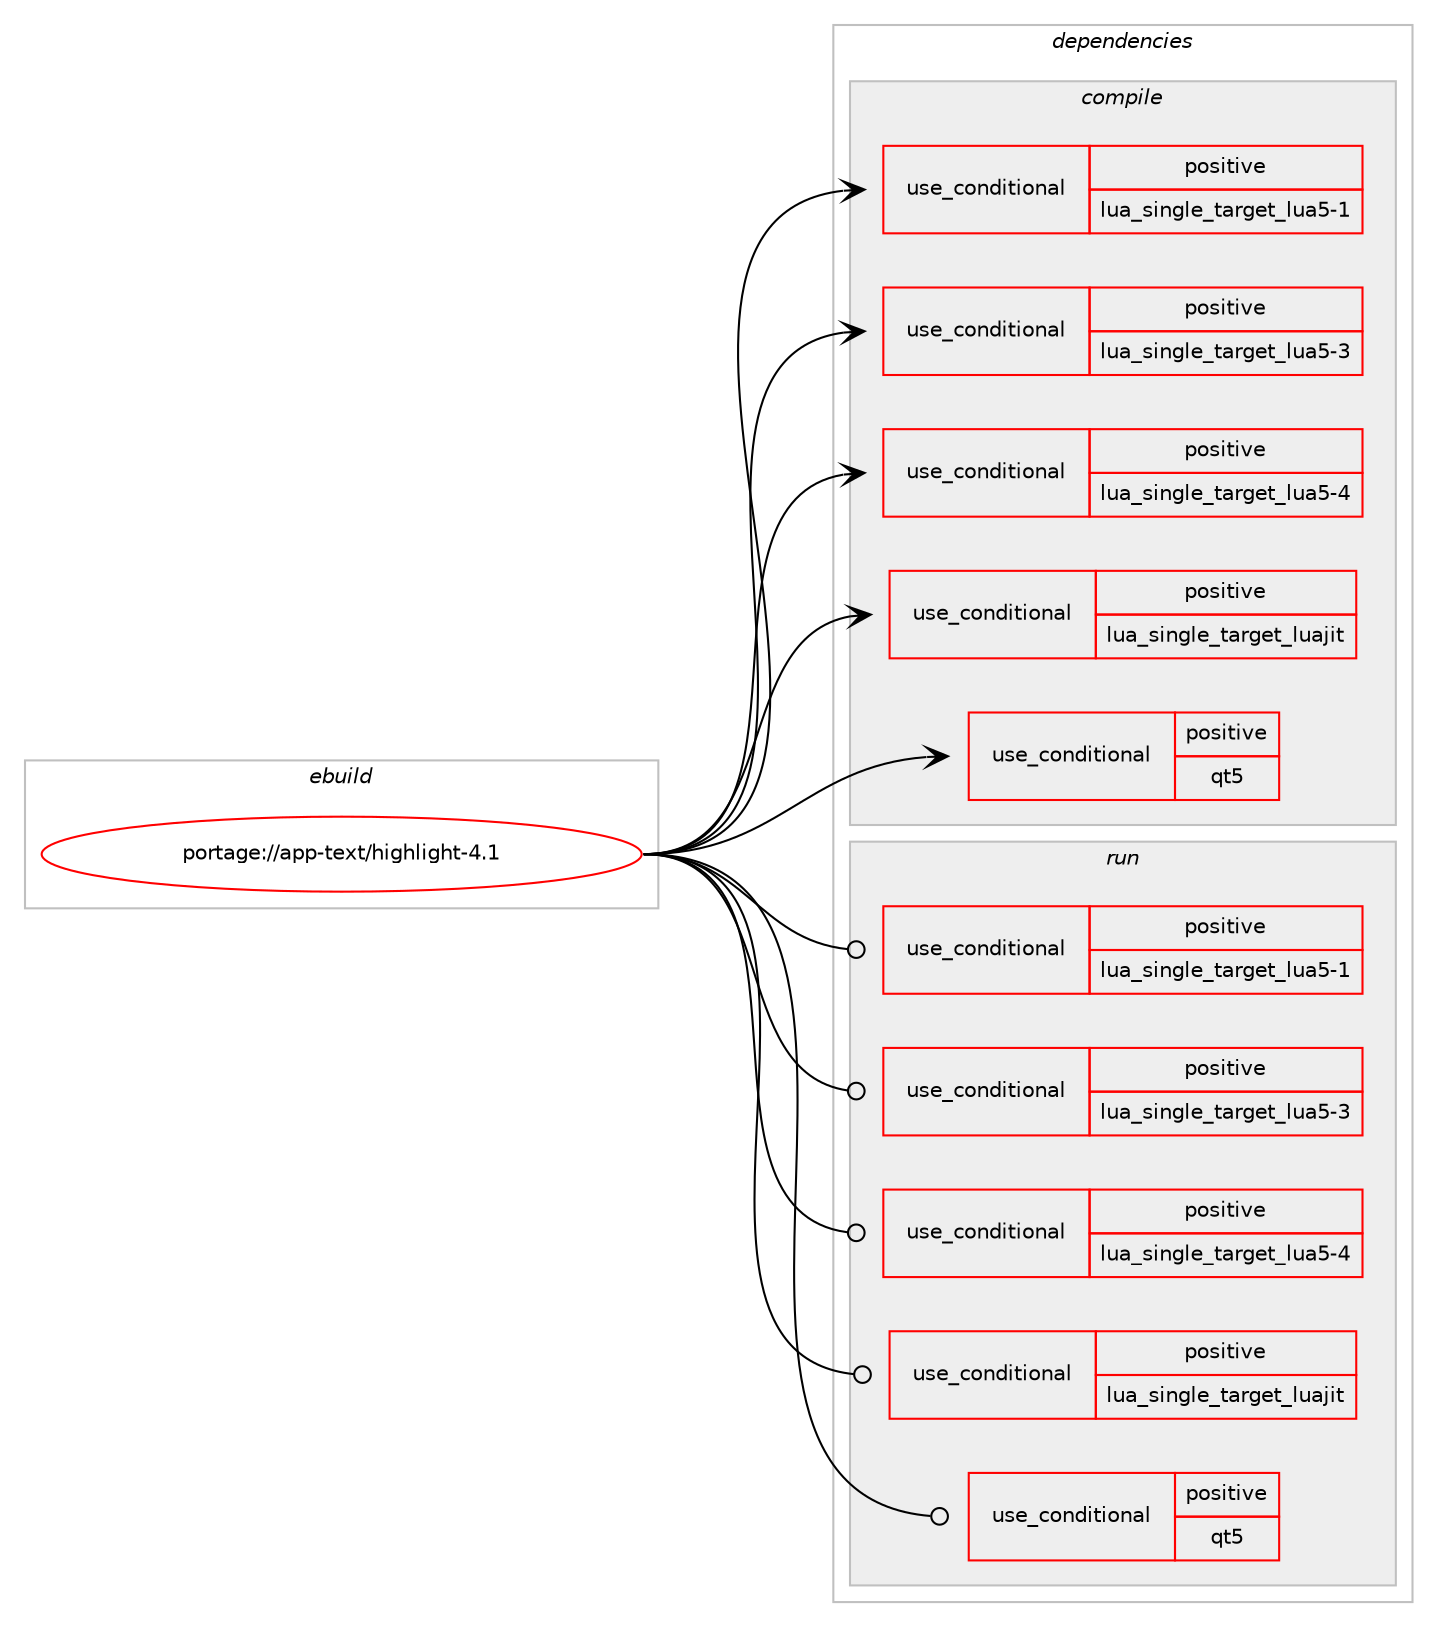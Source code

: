digraph prolog {

# *************
# Graph options
# *************

newrank=true;
concentrate=true;
compound=true;
graph [rankdir=LR,fontname=Helvetica,fontsize=10,ranksep=1.5];#, ranksep=2.5, nodesep=0.2];
edge  [arrowhead=vee];
node  [fontname=Helvetica,fontsize=10];

# **********
# The ebuild
# **********

subgraph cluster_leftcol {
color=gray;
rank=same;
label=<<i>ebuild</i>>;
id [label="portage://app-text/highlight-4.1", color=red, width=4, href="../app-text/highlight-4.1.svg"];
}

# ****************
# The dependencies
# ****************

subgraph cluster_midcol {
color=gray;
label=<<i>dependencies</i>>;
subgraph cluster_compile {
fillcolor="#eeeeee";
style=filled;
label=<<i>compile</i>>;
subgraph cond14765 {
dependency24916 [label=<<TABLE BORDER="0" CELLBORDER="1" CELLSPACING="0" CELLPADDING="4"><TR><TD ROWSPAN="3" CELLPADDING="10">use_conditional</TD></TR><TR><TD>positive</TD></TR><TR><TD>lua_single_target_lua5-1</TD></TR></TABLE>>, shape=none, color=red];
# *** BEGIN UNKNOWN DEPENDENCY TYPE (TODO) ***
# dependency24916 -> package_dependency(portage://app-text/highlight-4.1,install,no,dev-lang,lua,none,[,,],[slot(5.1)],[])
# *** END UNKNOWN DEPENDENCY TYPE (TODO) ***

}
id:e -> dependency24916:w [weight=20,style="solid",arrowhead="vee"];
subgraph cond14766 {
dependency24917 [label=<<TABLE BORDER="0" CELLBORDER="1" CELLSPACING="0" CELLPADDING="4"><TR><TD ROWSPAN="3" CELLPADDING="10">use_conditional</TD></TR><TR><TD>positive</TD></TR><TR><TD>lua_single_target_lua5-3</TD></TR></TABLE>>, shape=none, color=red];
# *** BEGIN UNKNOWN DEPENDENCY TYPE (TODO) ***
# dependency24917 -> package_dependency(portage://app-text/highlight-4.1,install,no,dev-lang,lua,none,[,,],[slot(5.3)],[])
# *** END UNKNOWN DEPENDENCY TYPE (TODO) ***

}
id:e -> dependency24917:w [weight=20,style="solid",arrowhead="vee"];
subgraph cond14767 {
dependency24918 [label=<<TABLE BORDER="0" CELLBORDER="1" CELLSPACING="0" CELLPADDING="4"><TR><TD ROWSPAN="3" CELLPADDING="10">use_conditional</TD></TR><TR><TD>positive</TD></TR><TR><TD>lua_single_target_lua5-4</TD></TR></TABLE>>, shape=none, color=red];
# *** BEGIN UNKNOWN DEPENDENCY TYPE (TODO) ***
# dependency24918 -> package_dependency(portage://app-text/highlight-4.1,install,no,dev-lang,lua,none,[,,],[slot(5.4)],[])
# *** END UNKNOWN DEPENDENCY TYPE (TODO) ***

}
id:e -> dependency24918:w [weight=20,style="solid",arrowhead="vee"];
subgraph cond14768 {
dependency24919 [label=<<TABLE BORDER="0" CELLBORDER="1" CELLSPACING="0" CELLPADDING="4"><TR><TD ROWSPAN="3" CELLPADDING="10">use_conditional</TD></TR><TR><TD>positive</TD></TR><TR><TD>lua_single_target_luajit</TD></TR></TABLE>>, shape=none, color=red];
# *** BEGIN UNKNOWN DEPENDENCY TYPE (TODO) ***
# dependency24919 -> package_dependency(portage://app-text/highlight-4.1,install,no,dev-lang,luajit,none,[,,],any_same_slot,[])
# *** END UNKNOWN DEPENDENCY TYPE (TODO) ***

}
id:e -> dependency24919:w [weight=20,style="solid",arrowhead="vee"];
subgraph cond14769 {
dependency24920 [label=<<TABLE BORDER="0" CELLBORDER="1" CELLSPACING="0" CELLPADDING="4"><TR><TD ROWSPAN="3" CELLPADDING="10">use_conditional</TD></TR><TR><TD>positive</TD></TR><TR><TD>qt5</TD></TR></TABLE>>, shape=none, color=red];
# *** BEGIN UNKNOWN DEPENDENCY TYPE (TODO) ***
# dependency24920 -> package_dependency(portage://app-text/highlight-4.1,install,no,dev-qt,qtcore,none,[,,],[slot(5)],[])
# *** END UNKNOWN DEPENDENCY TYPE (TODO) ***

# *** BEGIN UNKNOWN DEPENDENCY TYPE (TODO) ***
# dependency24920 -> package_dependency(portage://app-text/highlight-4.1,install,no,dev-qt,qtgui,none,[,,],[slot(5)],[])
# *** END UNKNOWN DEPENDENCY TYPE (TODO) ***

# *** BEGIN UNKNOWN DEPENDENCY TYPE (TODO) ***
# dependency24920 -> package_dependency(portage://app-text/highlight-4.1,install,no,dev-qt,qtwidgets,none,[,,],[slot(5)],[])
# *** END UNKNOWN DEPENDENCY TYPE (TODO) ***

}
id:e -> dependency24920:w [weight=20,style="solid",arrowhead="vee"];
# *** BEGIN UNKNOWN DEPENDENCY TYPE (TODO) ***
# id -> package_dependency(portage://app-text/highlight-4.1,install,no,dev-libs,boost,none,[,,],[],[])
# *** END UNKNOWN DEPENDENCY TYPE (TODO) ***

# *** BEGIN UNKNOWN DEPENDENCY TYPE (TODO) ***
# id -> package_dependency(portage://app-text/highlight-4.1,install,no,dev-util,desktop-file-utils,none,[,,],[],[])
# *** END UNKNOWN DEPENDENCY TYPE (TODO) ***

# *** BEGIN UNKNOWN DEPENDENCY TYPE (TODO) ***
# id -> package_dependency(portage://app-text/highlight-4.1,install,no,x11-misc,shared-mime-info,none,[,,],[],[])
# *** END UNKNOWN DEPENDENCY TYPE (TODO) ***

}
subgraph cluster_compileandrun {
fillcolor="#eeeeee";
style=filled;
label=<<i>compile and run</i>>;
}
subgraph cluster_run {
fillcolor="#eeeeee";
style=filled;
label=<<i>run</i>>;
subgraph cond14770 {
dependency24921 [label=<<TABLE BORDER="0" CELLBORDER="1" CELLSPACING="0" CELLPADDING="4"><TR><TD ROWSPAN="3" CELLPADDING="10">use_conditional</TD></TR><TR><TD>positive</TD></TR><TR><TD>lua_single_target_lua5-1</TD></TR></TABLE>>, shape=none, color=red];
# *** BEGIN UNKNOWN DEPENDENCY TYPE (TODO) ***
# dependency24921 -> package_dependency(portage://app-text/highlight-4.1,run,no,dev-lang,lua,none,[,,],[slot(5.1)],[])
# *** END UNKNOWN DEPENDENCY TYPE (TODO) ***

}
id:e -> dependency24921:w [weight=20,style="solid",arrowhead="odot"];
subgraph cond14771 {
dependency24922 [label=<<TABLE BORDER="0" CELLBORDER="1" CELLSPACING="0" CELLPADDING="4"><TR><TD ROWSPAN="3" CELLPADDING="10">use_conditional</TD></TR><TR><TD>positive</TD></TR><TR><TD>lua_single_target_lua5-3</TD></TR></TABLE>>, shape=none, color=red];
# *** BEGIN UNKNOWN DEPENDENCY TYPE (TODO) ***
# dependency24922 -> package_dependency(portage://app-text/highlight-4.1,run,no,dev-lang,lua,none,[,,],[slot(5.3)],[])
# *** END UNKNOWN DEPENDENCY TYPE (TODO) ***

}
id:e -> dependency24922:w [weight=20,style="solid",arrowhead="odot"];
subgraph cond14772 {
dependency24923 [label=<<TABLE BORDER="0" CELLBORDER="1" CELLSPACING="0" CELLPADDING="4"><TR><TD ROWSPAN="3" CELLPADDING="10">use_conditional</TD></TR><TR><TD>positive</TD></TR><TR><TD>lua_single_target_lua5-4</TD></TR></TABLE>>, shape=none, color=red];
# *** BEGIN UNKNOWN DEPENDENCY TYPE (TODO) ***
# dependency24923 -> package_dependency(portage://app-text/highlight-4.1,run,no,dev-lang,lua,none,[,,],[slot(5.4)],[])
# *** END UNKNOWN DEPENDENCY TYPE (TODO) ***

}
id:e -> dependency24923:w [weight=20,style="solid",arrowhead="odot"];
subgraph cond14773 {
dependency24924 [label=<<TABLE BORDER="0" CELLBORDER="1" CELLSPACING="0" CELLPADDING="4"><TR><TD ROWSPAN="3" CELLPADDING="10">use_conditional</TD></TR><TR><TD>positive</TD></TR><TR><TD>lua_single_target_luajit</TD></TR></TABLE>>, shape=none, color=red];
# *** BEGIN UNKNOWN DEPENDENCY TYPE (TODO) ***
# dependency24924 -> package_dependency(portage://app-text/highlight-4.1,run,no,dev-lang,luajit,none,[,,],any_same_slot,[])
# *** END UNKNOWN DEPENDENCY TYPE (TODO) ***

}
id:e -> dependency24924:w [weight=20,style="solid",arrowhead="odot"];
subgraph cond14774 {
dependency24925 [label=<<TABLE BORDER="0" CELLBORDER="1" CELLSPACING="0" CELLPADDING="4"><TR><TD ROWSPAN="3" CELLPADDING="10">use_conditional</TD></TR><TR><TD>positive</TD></TR><TR><TD>qt5</TD></TR></TABLE>>, shape=none, color=red];
# *** BEGIN UNKNOWN DEPENDENCY TYPE (TODO) ***
# dependency24925 -> package_dependency(portage://app-text/highlight-4.1,run,no,dev-qt,qtcore,none,[,,],[slot(5)],[])
# *** END UNKNOWN DEPENDENCY TYPE (TODO) ***

# *** BEGIN UNKNOWN DEPENDENCY TYPE (TODO) ***
# dependency24925 -> package_dependency(portage://app-text/highlight-4.1,run,no,dev-qt,qtgui,none,[,,],[slot(5)],[])
# *** END UNKNOWN DEPENDENCY TYPE (TODO) ***

# *** BEGIN UNKNOWN DEPENDENCY TYPE (TODO) ***
# dependency24925 -> package_dependency(portage://app-text/highlight-4.1,run,no,dev-qt,qtwidgets,none,[,,],[slot(5)],[])
# *** END UNKNOWN DEPENDENCY TYPE (TODO) ***

}
id:e -> dependency24925:w [weight=20,style="solid",arrowhead="odot"];
}
}

# **************
# The candidates
# **************

subgraph cluster_choices {
rank=same;
color=gray;
label=<<i>candidates</i>>;

}

}
